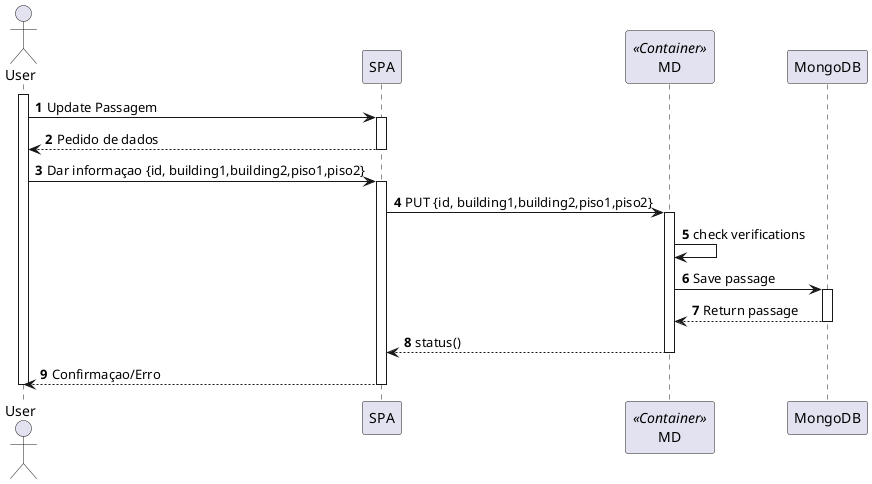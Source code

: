@startuml
'https://plantuml.com/sequence-diagram

autonumber

actor User
participant SPA
participant MD <<Container>>
participant MongoDB

activate User
User -> SPA : Update Passagem
activate SPA
SPA--> User : Pedido de dados
deactivate SPA
User -> SPA : Dar informaçao {id, building1,building2,piso1,piso2}
activate SPA
SPA -> MD : PUT {id, building1,building2,piso1,piso2}
activate MD
MD -> MD : check verifications
MD -> MongoDB : Save passage
activate MongoDB
MongoDB --> MD : Return passage
deactivate MongoDB
MD --> SPA : status()
deactivate MD
SPA --> User : Confirmaçao/Erro
deactivate SPA
deactivate User
@enduml
